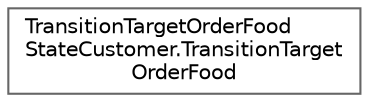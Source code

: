 digraph "クラス階層図"
{
 // LATEX_PDF_SIZE
  bgcolor="transparent";
  edge [fontname=Helvetica,fontsize=10,labelfontname=Helvetica,labelfontsize=10];
  node [fontname=Helvetica,fontsize=10,shape=box,height=0.2,width=0.4];
  rankdir="LR";
  Node0 [id="Node000000",label="TransitionTargetOrderFood\lStateCustomer.TransitionTarget\lOrderFood",height=0.2,width=0.4,color="grey40", fillcolor="white", style="filled",URL="$class_transition_target_order_food_state_customer_1_1_transition_target_order_food.html",tooltip=" "];
}
